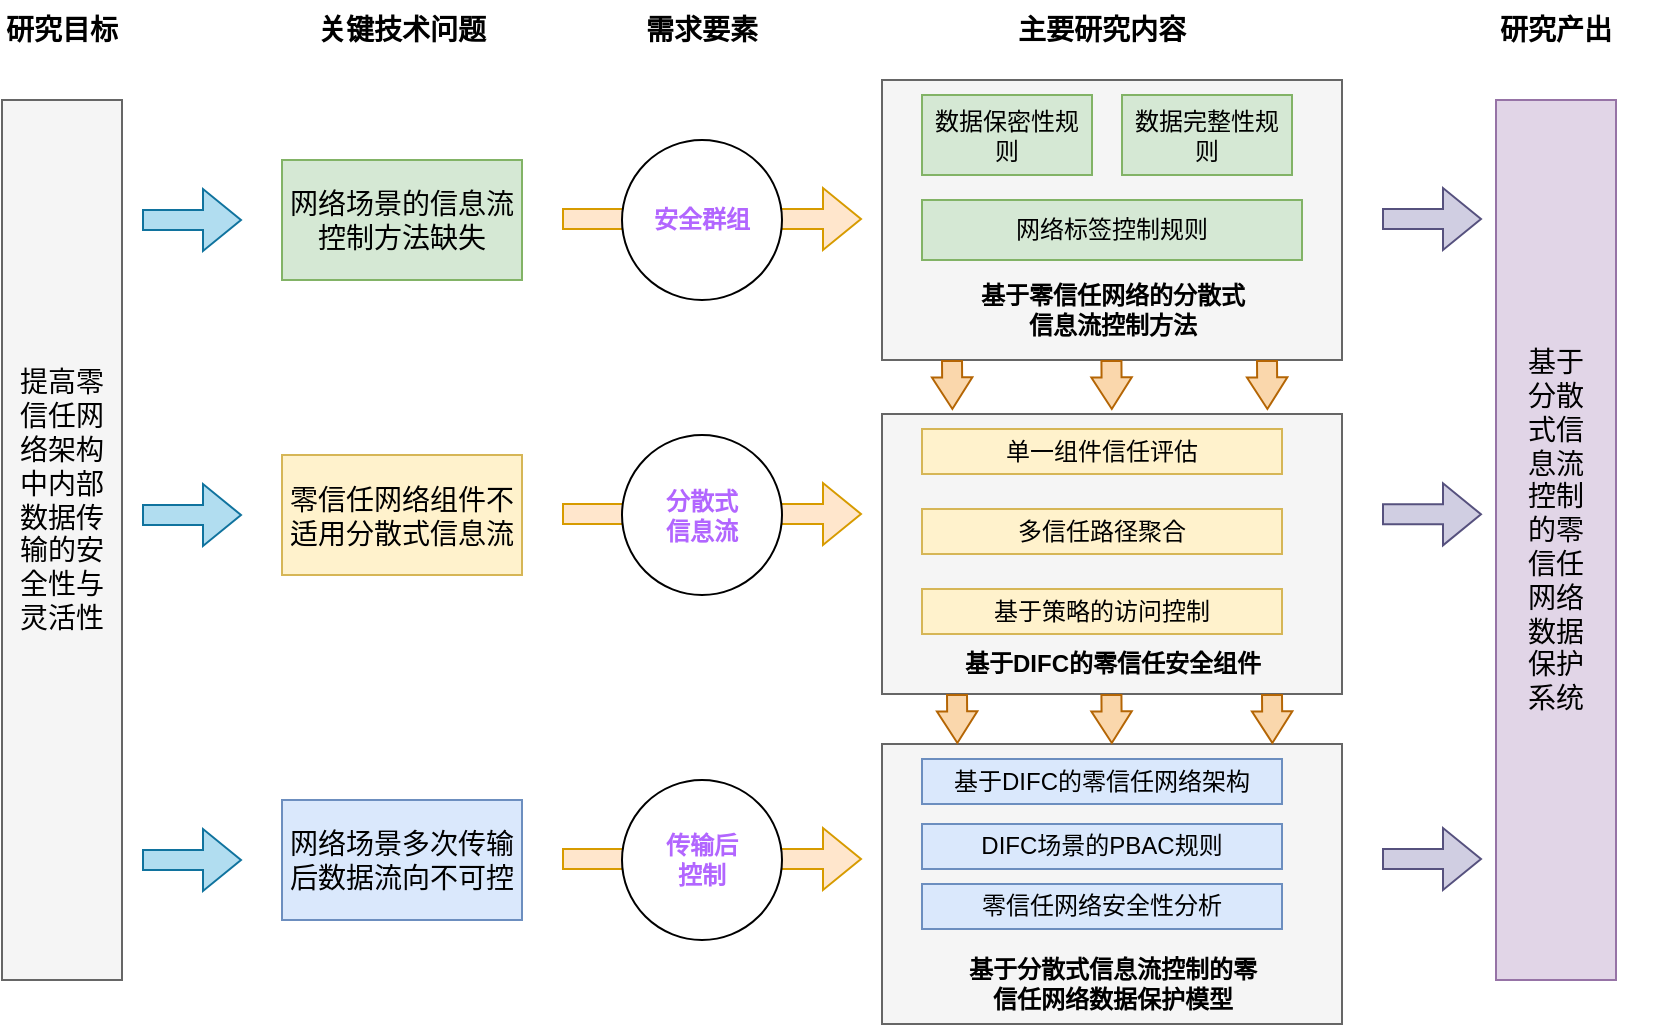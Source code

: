<mxfile version="21.2.3" type="github">
  <diagram name="第 1 页" id="3q4NxlNoq3ld3uSNw7Nf">
    <mxGraphModel dx="1434" dy="788" grid="0" gridSize="10" guides="1" tooltips="1" connect="1" arrows="1" fold="1" page="0" pageScale="1" pageWidth="827" pageHeight="1169" math="0" shadow="0">
      <root>
        <mxCell id="0" />
        <mxCell id="1" parent="0" />
        <mxCell id="JklxnonR3-prULAY44mV-3" value="" style="rounded=0;whiteSpace=wrap;html=1;fillColor=#f5f5f5;strokeColor=#666666;fontColor=#333333;" parent="1" vertex="1">
          <mxGeometry x="80" y="120" width="60" height="440" as="geometry" />
        </mxCell>
        <mxCell id="JklxnonR3-prULAY44mV-4" value="&lt;font style=&quot;font-size: 14px;&quot;&gt;提高零信任网络架构中内部数据传输的安全性与灵活性&lt;/font&gt;" style="text;html=1;strokeColor=none;fillColor=none;align=center;verticalAlign=middle;whiteSpace=wrap;rounded=0;" parent="1" vertex="1">
          <mxGeometry x="85" y="250" width="50" height="140" as="geometry" />
        </mxCell>
        <mxCell id="JklxnonR3-prULAY44mV-5" value="&lt;font style=&quot;font-size: 14px;&quot;&gt;&lt;b&gt;研究目标&lt;/b&gt;&lt;/font&gt;" style="text;html=1;strokeColor=none;fillColor=none;align=center;verticalAlign=middle;whiteSpace=wrap;rounded=0;" parent="1" vertex="1">
          <mxGeometry x="80" y="70" width="60" height="30" as="geometry" />
        </mxCell>
        <mxCell id="JklxnonR3-prULAY44mV-6" value="" style="shape=flexArrow;endArrow=classic;html=1;rounded=0;fillColor=#b1ddf0;strokeColor=#10739e;" parent="1" edge="1">
          <mxGeometry width="50" height="50" relative="1" as="geometry">
            <mxPoint x="150" y="180" as="sourcePoint" />
            <mxPoint x="200" y="180" as="targetPoint" />
          </mxGeometry>
        </mxCell>
        <mxCell id="JklxnonR3-prULAY44mV-7" value="&lt;font style=&quot;font-size: 14px;&quot;&gt;网络场景的信息流控制方法缺失&lt;/font&gt;" style="rounded=0;whiteSpace=wrap;html=1;fillColor=#d5e8d4;strokeColor=#82b366;" parent="1" vertex="1">
          <mxGeometry x="220" y="150" width="120" height="60" as="geometry" />
        </mxCell>
        <mxCell id="JklxnonR3-prULAY44mV-8" value="&lt;font style=&quot;font-size: 14px;&quot;&gt;&lt;b&gt;关键技术问题&lt;/b&gt;&lt;/font&gt;" style="text;html=1;strokeColor=none;fillColor=none;align=center;verticalAlign=middle;whiteSpace=wrap;rounded=0;" parent="1" vertex="1">
          <mxGeometry x="230" y="70" width="100" height="30" as="geometry" />
        </mxCell>
        <mxCell id="JklxnonR3-prULAY44mV-9" value="" style="shape=flexArrow;endArrow=classic;html=1;rounded=0;fillColor=#b1ddf0;strokeColor=#10739e;" parent="1" edge="1">
          <mxGeometry width="50" height="50" relative="1" as="geometry">
            <mxPoint x="150" y="327.5" as="sourcePoint" />
            <mxPoint x="200" y="327.5" as="targetPoint" />
          </mxGeometry>
        </mxCell>
        <mxCell id="JklxnonR3-prULAY44mV-10" value="&lt;span style=&quot;font-size: 14px;&quot;&gt;零信任网络组件不适用分散式信息流&lt;/span&gt;" style="rounded=0;whiteSpace=wrap;html=1;fillColor=#fff2cc;strokeColor=#d6b656;" parent="1" vertex="1">
          <mxGeometry x="220" y="297.5" width="120" height="60" as="geometry" />
        </mxCell>
        <mxCell id="JklxnonR3-prULAY44mV-11" value="" style="shape=flexArrow;endArrow=classic;html=1;rounded=0;fillColor=#b1ddf0;strokeColor=#10739e;" parent="1" edge="1">
          <mxGeometry width="50" height="50" relative="1" as="geometry">
            <mxPoint x="150" y="500" as="sourcePoint" />
            <mxPoint x="200" y="500" as="targetPoint" />
          </mxGeometry>
        </mxCell>
        <mxCell id="JklxnonR3-prULAY44mV-12" value="&lt;font style=&quot;font-size: 14px;&quot;&gt;网络场景多次传输后数据流向不可控&lt;/font&gt;" style="rounded=0;whiteSpace=wrap;html=1;fillColor=#dae8fc;strokeColor=#6c8ebf;" parent="1" vertex="1">
          <mxGeometry x="220" y="470" width="120" height="60" as="geometry" />
        </mxCell>
        <mxCell id="JklxnonR3-prULAY44mV-13" value="" style="shape=flexArrow;endArrow=classic;html=1;rounded=0;fillColor=#ffe6cc;strokeColor=#d79b00;" parent="1" edge="1">
          <mxGeometry width="50" height="50" relative="1" as="geometry">
            <mxPoint x="360" y="179.5" as="sourcePoint" />
            <mxPoint x="510" y="179.5" as="targetPoint" />
          </mxGeometry>
        </mxCell>
        <mxCell id="JklxnonR3-prULAY44mV-14" value="&lt;font color=&quot;#b266ff&quot;&gt;&lt;b&gt;安全群组&lt;/b&gt;&lt;/font&gt;" style="ellipse;whiteSpace=wrap;html=1;aspect=fixed;" parent="1" vertex="1">
          <mxGeometry x="390" y="140" width="80" height="80" as="geometry" />
        </mxCell>
        <mxCell id="JklxnonR3-prULAY44mV-16" value="" style="shape=flexArrow;endArrow=classic;html=1;rounded=0;fillColor=#ffe6cc;strokeColor=#d79b00;" parent="1" edge="1">
          <mxGeometry width="50" height="50" relative="1" as="geometry">
            <mxPoint x="360" y="327" as="sourcePoint" />
            <mxPoint x="510" y="327" as="targetPoint" />
          </mxGeometry>
        </mxCell>
        <mxCell id="JklxnonR3-prULAY44mV-17" value="&lt;font color=&quot;#b266ff&quot;&gt;&lt;b&gt;分散式&lt;br&gt;信息流&lt;/b&gt;&lt;/font&gt;" style="ellipse;whiteSpace=wrap;html=1;aspect=fixed;" parent="1" vertex="1">
          <mxGeometry x="390" y="287.5" width="80" height="80" as="geometry" />
        </mxCell>
        <mxCell id="JklxnonR3-prULAY44mV-18" value="" style="shape=flexArrow;endArrow=classic;html=1;rounded=0;fillColor=#ffe6cc;strokeColor=#d79b00;" parent="1" edge="1">
          <mxGeometry width="50" height="50" relative="1" as="geometry">
            <mxPoint x="360" y="499.5" as="sourcePoint" />
            <mxPoint x="510" y="499.5" as="targetPoint" />
          </mxGeometry>
        </mxCell>
        <mxCell id="JklxnonR3-prULAY44mV-19" value="&lt;font color=&quot;#b266ff&quot;&gt;&lt;b&gt;传输后&lt;br&gt;控制&lt;/b&gt;&lt;/font&gt;" style="ellipse;whiteSpace=wrap;html=1;aspect=fixed;" parent="1" vertex="1">
          <mxGeometry x="390" y="460" width="80" height="80" as="geometry" />
        </mxCell>
        <mxCell id="JklxnonR3-prULAY44mV-20" value="&lt;font style=&quot;font-size: 14px;&quot;&gt;&lt;b&gt;需求要素&lt;/b&gt;&lt;/font&gt;" style="text;html=1;strokeColor=none;fillColor=none;align=center;verticalAlign=middle;whiteSpace=wrap;rounded=0;" parent="1" vertex="1">
          <mxGeometry x="380" y="70" width="100" height="30" as="geometry" />
        </mxCell>
        <mxCell id="JklxnonR3-prULAY44mV-21" value="" style="rounded=0;whiteSpace=wrap;html=1;fillColor=#f5f5f5;fontColor=#333333;strokeColor=#666666;" parent="1" vertex="1">
          <mxGeometry x="520" y="110" width="230" height="140" as="geometry" />
        </mxCell>
        <mxCell id="JklxnonR3-prULAY44mV-25" value="&lt;b&gt;基于零信任网络的分散式信息流控制方法&lt;/b&gt;" style="text;html=1;strokeColor=none;fillColor=none;align=center;verticalAlign=middle;whiteSpace=wrap;rounded=0;" parent="1" vertex="1">
          <mxGeometry x="562.5" y="210" width="145" height="30" as="geometry" />
        </mxCell>
        <mxCell id="JklxnonR3-prULAY44mV-26" value="数据保密性规则" style="rounded=0;whiteSpace=wrap;html=1;fillColor=#d5e8d4;strokeColor=#82b366;" parent="1" vertex="1">
          <mxGeometry x="540" y="117.5" width="85" height="40" as="geometry" />
        </mxCell>
        <mxCell id="JklxnonR3-prULAY44mV-27" value="网络标签控制规则" style="rounded=0;whiteSpace=wrap;html=1;fillColor=#d5e8d4;strokeColor=#82b366;" parent="1" vertex="1">
          <mxGeometry x="540" y="170" width="190" height="30" as="geometry" />
        </mxCell>
        <mxCell id="JklxnonR3-prULAY44mV-28" value="数据完整性规则" style="rounded=0;whiteSpace=wrap;html=1;fillColor=#d5e8d4;strokeColor=#82b366;" parent="1" vertex="1">
          <mxGeometry x="640" y="117.5" width="85" height="40" as="geometry" />
        </mxCell>
        <mxCell id="JklxnonR3-prULAY44mV-29" value="" style="rounded=0;whiteSpace=wrap;html=1;fillColor=#f5f5f5;fontColor=#333333;strokeColor=#666666;" parent="1" vertex="1">
          <mxGeometry x="520" y="277" width="230" height="140" as="geometry" />
        </mxCell>
        <mxCell id="JklxnonR3-prULAY44mV-30" value="&lt;b&gt;基于DIFC的零信任安全组件&lt;/b&gt;" style="text;html=1;strokeColor=none;fillColor=none;align=center;verticalAlign=middle;whiteSpace=wrap;rounded=0;" parent="1" vertex="1">
          <mxGeometry x="557.5" y="387" width="155" height="30" as="geometry" />
        </mxCell>
        <mxCell id="JklxnonR3-prULAY44mV-31" value="单一组件信任评估" style="rounded=0;whiteSpace=wrap;html=1;fillColor=#fff2cc;strokeColor=#d6b656;" parent="1" vertex="1">
          <mxGeometry x="540" y="284.5" width="180" height="22.5" as="geometry" />
        </mxCell>
        <mxCell id="JklxnonR3-prULAY44mV-34" value="多信任路径聚合" style="rounded=0;whiteSpace=wrap;html=1;fillColor=#fff2cc;strokeColor=#d6b656;" parent="1" vertex="1">
          <mxGeometry x="540" y="324.5" width="180" height="22.5" as="geometry" />
        </mxCell>
        <mxCell id="JklxnonR3-prULAY44mV-35" value="基于策略的访问控制" style="rounded=0;whiteSpace=wrap;html=1;fillColor=#fff2cc;strokeColor=#d6b656;" parent="1" vertex="1">
          <mxGeometry x="540" y="364.5" width="180" height="22.5" as="geometry" />
        </mxCell>
        <mxCell id="JklxnonR3-prULAY44mV-37" value="" style="rounded=0;whiteSpace=wrap;html=1;fillColor=#f5f5f5;fontColor=#333333;strokeColor=#666666;" parent="1" vertex="1">
          <mxGeometry x="520" y="442" width="230" height="140" as="geometry" />
        </mxCell>
        <mxCell id="JklxnonR3-prULAY44mV-38" value="&lt;b&gt;基于分散式信息流控制的零信任网络数据保护模型&lt;/b&gt;" style="text;html=1;strokeColor=none;fillColor=none;align=center;verticalAlign=middle;whiteSpace=wrap;rounded=0;" parent="1" vertex="1">
          <mxGeometry x="557.5" y="547" width="155" height="30" as="geometry" />
        </mxCell>
        <mxCell id="JklxnonR3-prULAY44mV-39" value="基于DIFC的零信任网络架构" style="rounded=0;whiteSpace=wrap;html=1;fillColor=#dae8fc;strokeColor=#6c8ebf;" parent="1" vertex="1">
          <mxGeometry x="540" y="449.5" width="180" height="22.5" as="geometry" />
        </mxCell>
        <mxCell id="JklxnonR3-prULAY44mV-40" value="DIFC场景的PBAC规则" style="rounded=0;whiteSpace=wrap;html=1;fillColor=#dae8fc;strokeColor=#6c8ebf;" parent="1" vertex="1">
          <mxGeometry x="540" y="482" width="180" height="22.5" as="geometry" />
        </mxCell>
        <mxCell id="JklxnonR3-prULAY44mV-41" value="零信任网络安全性分析" style="rounded=0;whiteSpace=wrap;html=1;fillColor=#dae8fc;strokeColor=#6c8ebf;" parent="1" vertex="1">
          <mxGeometry x="540" y="512" width="180" height="22.5" as="geometry" />
        </mxCell>
        <mxCell id="JklxnonR3-prULAY44mV-42" value="" style="rounded=0;whiteSpace=wrap;html=1;fillColor=#e1d5e7;strokeColor=#9673a6;" parent="1" vertex="1">
          <mxGeometry x="827" y="120" width="60" height="440" as="geometry" />
        </mxCell>
        <mxCell id="JklxnonR3-prULAY44mV-43" value="&lt;font style=&quot;font-size: 14px;&quot;&gt;基于分散式信息流控制的零信任网络数据保护系统&lt;/font&gt;" style="text;html=1;strokeColor=none;fillColor=none;align=center;verticalAlign=middle;whiteSpace=wrap;rounded=0;" parent="1" vertex="1">
          <mxGeometry x="839" y="240" width="36" height="190" as="geometry" />
        </mxCell>
        <mxCell id="JklxnonR3-prULAY44mV-44" value="&lt;span style=&quot;font-size: 14px;&quot;&gt;&lt;b&gt;主要研究内容&lt;/b&gt;&lt;/span&gt;" style="text;html=1;strokeColor=none;fillColor=none;align=center;verticalAlign=middle;whiteSpace=wrap;rounded=0;" parent="1" vertex="1">
          <mxGeometry x="580" y="70" width="100" height="30" as="geometry" />
        </mxCell>
        <mxCell id="JklxnonR3-prULAY44mV-45" value="&lt;span style=&quot;font-size: 14px;&quot;&gt;&lt;b&gt;研究产出&lt;/b&gt;&lt;/span&gt;" style="text;html=1;strokeColor=none;fillColor=none;align=center;verticalAlign=middle;whiteSpace=wrap;rounded=0;" parent="1" vertex="1">
          <mxGeometry x="807" y="70" width="100" height="30" as="geometry" />
        </mxCell>
        <mxCell id="JklxnonR3-prULAY44mV-46" value="" style="shape=flexArrow;endArrow=classic;html=1;rounded=0;fillColor=#d0cee2;strokeColor=#56517e;" parent="1" edge="1">
          <mxGeometry width="50" height="50" relative="1" as="geometry">
            <mxPoint x="770" y="179.5" as="sourcePoint" />
            <mxPoint x="820" y="179.5" as="targetPoint" />
          </mxGeometry>
        </mxCell>
        <mxCell id="JklxnonR3-prULAY44mV-47" value="" style="shape=flexArrow;endArrow=classic;html=1;rounded=0;fillColor=#d0cee2;strokeColor=#56517e;" parent="1" edge="1">
          <mxGeometry width="50" height="50" relative="1" as="geometry">
            <mxPoint x="770" y="327.16" as="sourcePoint" />
            <mxPoint x="820" y="327.16" as="targetPoint" />
          </mxGeometry>
        </mxCell>
        <mxCell id="JklxnonR3-prULAY44mV-48" value="" style="shape=flexArrow;endArrow=classic;html=1;rounded=0;fillColor=#d0cee2;strokeColor=#56517e;" parent="1" edge="1">
          <mxGeometry width="50" height="50" relative="1" as="geometry">
            <mxPoint x="770" y="499.5" as="sourcePoint" />
            <mxPoint x="820" y="499.5" as="targetPoint" />
          </mxGeometry>
        </mxCell>
        <mxCell id="JklxnonR3-prULAY44mV-50" value="" style="shape=flexArrow;endArrow=classic;html=1;rounded=0;endWidth=9.2;endSize=4.932;fillColor=#fad7ac;strokeColor=#b46504;" parent="1" edge="1">
          <mxGeometry width="50" height="50" relative="1" as="geometry">
            <mxPoint x="557.5" y="417" as="sourcePoint" />
            <mxPoint x="557.7" y="442" as="targetPoint" />
          </mxGeometry>
        </mxCell>
        <mxCell id="JklxnonR3-prULAY44mV-51" value="" style="shape=flexArrow;endArrow=classic;html=1;rounded=0;endWidth=9.2;endSize=4.932;fillColor=#fad7ac;strokeColor=#b46504;" parent="1" edge="1">
          <mxGeometry width="50" height="50" relative="1" as="geometry">
            <mxPoint x="634.71" y="417" as="sourcePoint" />
            <mxPoint x="634.91" y="442" as="targetPoint" />
          </mxGeometry>
        </mxCell>
        <mxCell id="JklxnonR3-prULAY44mV-52" value="" style="shape=flexArrow;endArrow=classic;html=1;rounded=0;endWidth=9.2;endSize=4.932;fillColor=#fad7ac;strokeColor=#b46504;" parent="1" edge="1">
          <mxGeometry width="50" height="50" relative="1" as="geometry">
            <mxPoint x="715" y="417" as="sourcePoint" />
            <mxPoint x="715.2" y="442" as="targetPoint" />
          </mxGeometry>
        </mxCell>
        <mxCell id="P0GYr8r55LgP_Oy0-Eke-1" value="" style="shape=flexArrow;endArrow=classic;html=1;rounded=0;endWidth=9.2;endSize=4.932;fillColor=#fad7ac;strokeColor=#b46504;" parent="1" edge="1">
          <mxGeometry width="50" height="50" relative="1" as="geometry">
            <mxPoint x="555" y="250" as="sourcePoint" />
            <mxPoint x="555.2" y="275" as="targetPoint" />
          </mxGeometry>
        </mxCell>
        <mxCell id="P0GYr8r55LgP_Oy0-Eke-2" value="" style="shape=flexArrow;endArrow=classic;html=1;rounded=0;endWidth=9.2;endSize=4.932;fillColor=#fad7ac;strokeColor=#b46504;" parent="1" edge="1">
          <mxGeometry width="50" height="50" relative="1" as="geometry">
            <mxPoint x="634.71" y="250" as="sourcePoint" />
            <mxPoint x="634.91" y="275" as="targetPoint" />
          </mxGeometry>
        </mxCell>
        <mxCell id="P0GYr8r55LgP_Oy0-Eke-3" value="" style="shape=flexArrow;endArrow=classic;html=1;rounded=0;endWidth=9.2;endSize=4.932;fillColor=#fad7ac;strokeColor=#b46504;" parent="1" edge="1">
          <mxGeometry width="50" height="50" relative="1" as="geometry">
            <mxPoint x="712.5" y="250" as="sourcePoint" />
            <mxPoint x="712.7" y="275" as="targetPoint" />
          </mxGeometry>
        </mxCell>
      </root>
    </mxGraphModel>
  </diagram>
</mxfile>
